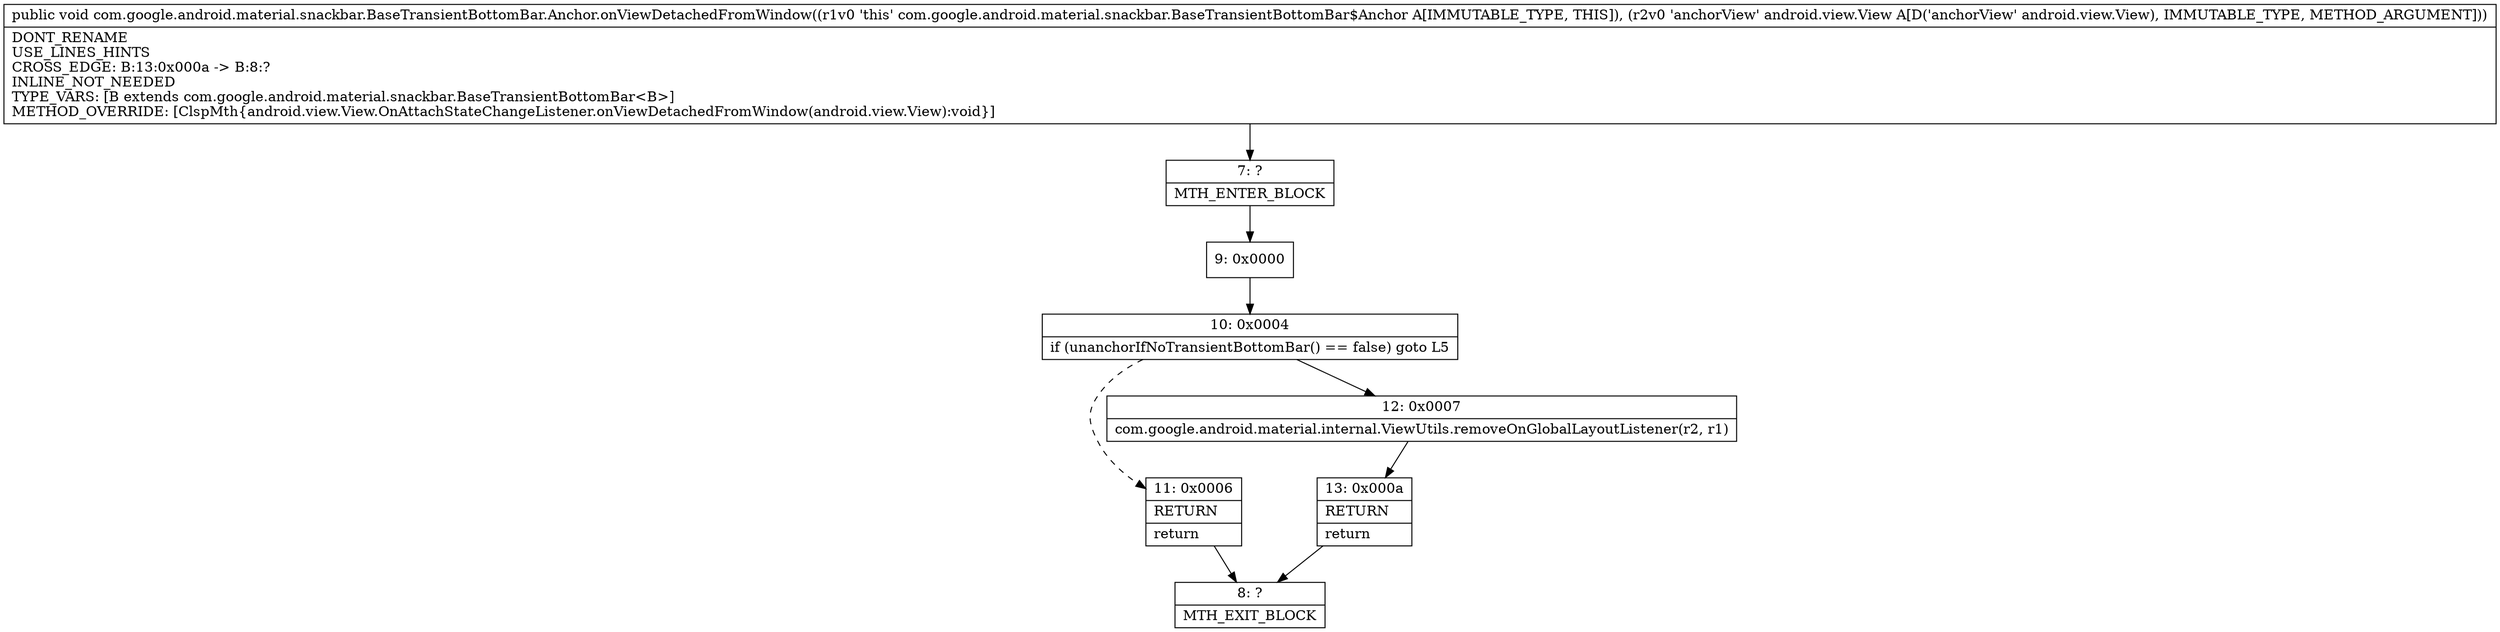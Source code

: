 digraph "CFG forcom.google.android.material.snackbar.BaseTransientBottomBar.Anchor.onViewDetachedFromWindow(Landroid\/view\/View;)V" {
Node_7 [shape=record,label="{7\:\ ?|MTH_ENTER_BLOCK\l}"];
Node_9 [shape=record,label="{9\:\ 0x0000}"];
Node_10 [shape=record,label="{10\:\ 0x0004|if (unanchorIfNoTransientBottomBar() == false) goto L5\l}"];
Node_11 [shape=record,label="{11\:\ 0x0006|RETURN\l|return\l}"];
Node_8 [shape=record,label="{8\:\ ?|MTH_EXIT_BLOCK\l}"];
Node_12 [shape=record,label="{12\:\ 0x0007|com.google.android.material.internal.ViewUtils.removeOnGlobalLayoutListener(r2, r1)\l}"];
Node_13 [shape=record,label="{13\:\ 0x000a|RETURN\l|return\l}"];
MethodNode[shape=record,label="{public void com.google.android.material.snackbar.BaseTransientBottomBar.Anchor.onViewDetachedFromWindow((r1v0 'this' com.google.android.material.snackbar.BaseTransientBottomBar$Anchor A[IMMUTABLE_TYPE, THIS]), (r2v0 'anchorView' android.view.View A[D('anchorView' android.view.View), IMMUTABLE_TYPE, METHOD_ARGUMENT]))  | DONT_RENAME\lUSE_LINES_HINTS\lCROSS_EDGE: B:13:0x000a \-\> B:8:?\lINLINE_NOT_NEEDED\lTYPE_VARS: [B extends com.google.android.material.snackbar.BaseTransientBottomBar\<B\>]\lMETHOD_OVERRIDE: [ClspMth\{android.view.View.OnAttachStateChangeListener.onViewDetachedFromWindow(android.view.View):void\}]\l}"];
MethodNode -> Node_7;Node_7 -> Node_9;
Node_9 -> Node_10;
Node_10 -> Node_11[style=dashed];
Node_10 -> Node_12;
Node_11 -> Node_8;
Node_12 -> Node_13;
Node_13 -> Node_8;
}

